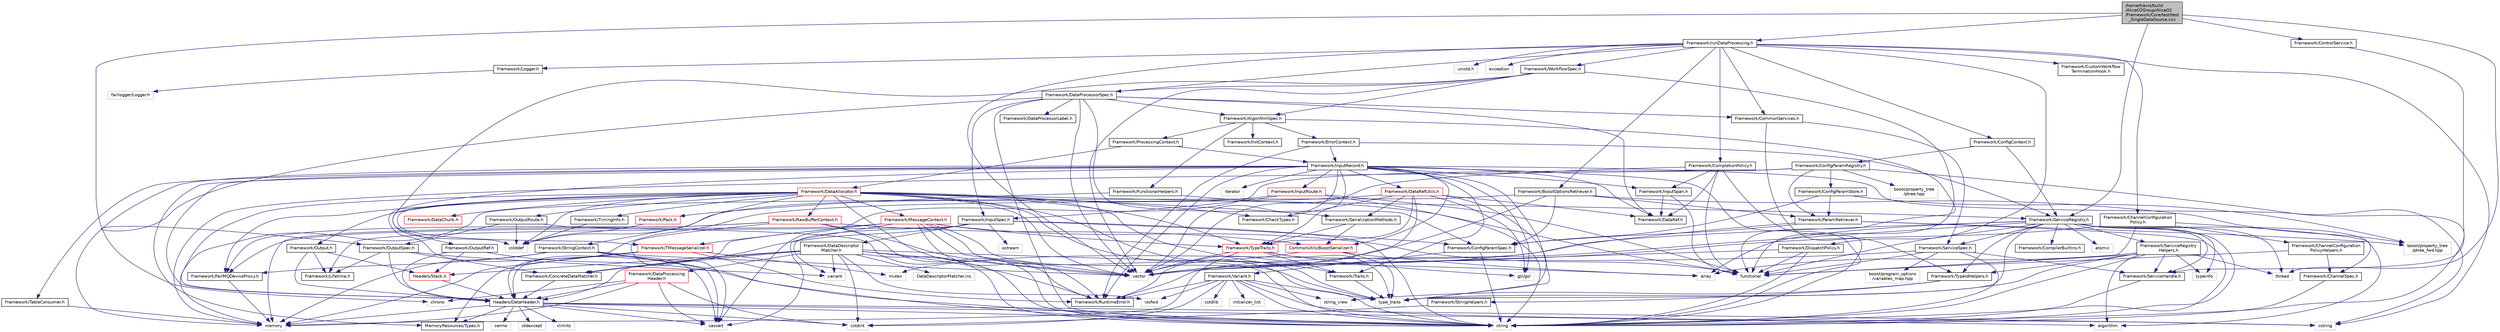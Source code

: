 digraph "/home/travis/build/AliceO2Group/AliceO2/Framework/Core/test/test_SingleDataSource.cxx"
{
 // INTERACTIVE_SVG=YES
  bgcolor="transparent";
  edge [fontname="Helvetica",fontsize="10",labelfontname="Helvetica",labelfontsize="10"];
  node [fontname="Helvetica",fontsize="10",shape=record];
  Node0 [label="/home/travis/build\l/AliceO2Group/AliceO2\l/Framework/Core/test/test\l_SingleDataSource.cxx",height=0.2,width=0.4,color="black", fillcolor="grey75", style="filled", fontcolor="black"];
  Node0 -> Node1 [color="midnightblue",fontsize="10",style="solid",fontname="Helvetica"];
  Node1 [label="Framework/runDataProcessing.h",height=0.2,width=0.4,color="black",URL="$db/dd0/runDataProcessing_8h.html"];
  Node1 -> Node2 [color="midnightblue",fontsize="10",style="solid",fontname="Helvetica"];
  Node2 [label="Framework/ChannelConfiguration\lPolicy.h",height=0.2,width=0.4,color="black",URL="$dd/d0f/ChannelConfigurationPolicy_8h.html"];
  Node2 -> Node3 [color="midnightblue",fontsize="10",style="solid",fontname="Helvetica"];
  Node3 [label="Framework/ChannelConfiguration\lPolicyHelpers.h",height=0.2,width=0.4,color="black",URL="$d6/d05/ChannelConfigurationPolicyHelpers_8h.html"];
  Node3 -> Node4 [color="midnightblue",fontsize="10",style="solid",fontname="Helvetica"];
  Node4 [label="Framework/ChannelSpec.h",height=0.2,width=0.4,color="black",URL="$d6/d72/ChannelSpec_8h.html"];
  Node4 -> Node5 [color="midnightblue",fontsize="10",style="solid",fontname="Helvetica"];
  Node5 [label="string",height=0.2,width=0.4,color="grey75"];
  Node3 -> Node6 [color="midnightblue",fontsize="10",style="solid",fontname="Helvetica"];
  Node6 [label="functional",height=0.2,width=0.4,color="grey75"];
  Node2 -> Node4 [color="midnightblue",fontsize="10",style="solid",fontname="Helvetica"];
  Node2 -> Node7 [color="midnightblue",fontsize="10",style="solid",fontname="Helvetica"];
  Node7 [label="vector",height=0.2,width=0.4,color="grey75"];
  Node2 -> Node6 [color="midnightblue",fontsize="10",style="solid",fontname="Helvetica"];
  Node1 -> Node8 [color="midnightblue",fontsize="10",style="solid",fontname="Helvetica"];
  Node8 [label="Framework/CompletionPolicy.h",height=0.2,width=0.4,color="black",URL="$df/dd6/CompletionPolicy_8h.html"];
  Node8 -> Node9 [color="midnightblue",fontsize="10",style="solid",fontname="Helvetica"];
  Node9 [label="Framework/DataRef.h",height=0.2,width=0.4,color="black",URL="$d5/dfb/DataRef_8h.html"];
  Node8 -> Node10 [color="midnightblue",fontsize="10",style="solid",fontname="Helvetica"];
  Node10 [label="Framework/InputSpan.h",height=0.2,width=0.4,color="black",URL="$da/d0f/InputSpan_8h.html"];
  Node10 -> Node9 [color="midnightblue",fontsize="10",style="solid",fontname="Helvetica"];
  Node10 -> Node6 [color="midnightblue",fontsize="10",style="solid",fontname="Helvetica"];
  Node8 -> Node6 [color="midnightblue",fontsize="10",style="solid",fontname="Helvetica"];
  Node8 -> Node5 [color="midnightblue",fontsize="10",style="solid",fontname="Helvetica"];
  Node8 -> Node7 [color="midnightblue",fontsize="10",style="solid",fontname="Helvetica"];
  Node1 -> Node11 [color="midnightblue",fontsize="10",style="solid",fontname="Helvetica"];
  Node11 [label="Framework/DispatchPolicy.h",height=0.2,width=0.4,color="black",URL="$da/de6/DispatchPolicy_8h.html"];
  Node11 -> Node6 [color="midnightblue",fontsize="10",style="solid",fontname="Helvetica"];
  Node11 -> Node5 [color="midnightblue",fontsize="10",style="solid",fontname="Helvetica"];
  Node11 -> Node7 [color="midnightblue",fontsize="10",style="solid",fontname="Helvetica"];
  Node1 -> Node12 [color="midnightblue",fontsize="10",style="solid",fontname="Helvetica"];
  Node12 [label="Framework/DataProcessorSpec.h",height=0.2,width=0.4,color="black",URL="$d0/df4/DataProcessorSpec_8h.html"];
  Node12 -> Node13 [color="midnightblue",fontsize="10",style="solid",fontname="Helvetica"];
  Node13 [label="Framework/AlgorithmSpec.h",height=0.2,width=0.4,color="black",URL="$d0/d14/AlgorithmSpec_8h.html"];
  Node13 -> Node14 [color="midnightblue",fontsize="10",style="solid",fontname="Helvetica"];
  Node14 [label="Framework/ProcessingContext.h",height=0.2,width=0.4,color="black",URL="$de/d6a/ProcessingContext_8h.html"];
  Node14 -> Node15 [color="midnightblue",fontsize="10",style="solid",fontname="Helvetica"];
  Node15 [label="Framework/InputRecord.h",height=0.2,width=0.4,color="black",URL="$d6/d5c/InputRecord_8h.html"];
  Node15 -> Node9 [color="midnightblue",fontsize="10",style="solid",fontname="Helvetica"];
  Node15 -> Node16 [color="midnightblue",fontsize="10",style="solid",fontname="Helvetica"];
  Node16 [label="Framework/DataRefUtils.h",height=0.2,width=0.4,color="red",URL="$d5/db8/DataRefUtils_8h.html"];
  Node16 -> Node9 [color="midnightblue",fontsize="10",style="solid",fontname="Helvetica"];
  Node16 -> Node31 [color="midnightblue",fontsize="10",style="solid",fontname="Helvetica"];
  Node31 [label="Framework/SerializationMethods.h",height=0.2,width=0.4,color="black",URL="$d1/d53/SerializationMethods_8h.html",tooltip="Type wrappers for enfording a specific serialization method. "];
  Node31 -> Node32 [color="midnightblue",fontsize="10",style="solid",fontname="Helvetica"];
  Node32 [label="Framework/TypeTraits.h",height=0.2,width=0.4,color="red",URL="$d0/d95/TypeTraits_8h.html"];
  Node32 -> Node33 [color="midnightblue",fontsize="10",style="solid",fontname="Helvetica"];
  Node33 [label="type_traits",height=0.2,width=0.4,color="grey75"];
  Node32 -> Node7 [color="midnightblue",fontsize="10",style="solid",fontname="Helvetica"];
  Node32 -> Node27 [color="midnightblue",fontsize="10",style="solid",fontname="Helvetica"];
  Node27 [label="memory",height=0.2,width=0.4,color="grey75"];
  Node32 -> Node34 [color="midnightblue",fontsize="10",style="solid",fontname="Helvetica"];
  Node34 [label="Framework/Traits.h",height=0.2,width=0.4,color="black",URL="$db/d31/Traits_8h.html"];
  Node34 -> Node33 [color="midnightblue",fontsize="10",style="solid",fontname="Helvetica"];
  Node32 -> Node37 [color="midnightblue",fontsize="10",style="solid",fontname="Helvetica"];
  Node37 [label="gsl/gsl",height=0.2,width=0.4,color="grey75"];
  Node31 -> Node38 [color="midnightblue",fontsize="10",style="solid",fontname="Helvetica"];
  Node38 [label="CommonUtils/BoostSerializer.h",height=0.2,width=0.4,color="red",URL="$d7/d91/BoostSerializer_8h.html",tooltip="Templatised boost serializer/deserializer for containers and base types. "];
  Node38 -> Node33 [color="midnightblue",fontsize="10",style="solid",fontname="Helvetica"];
  Node38 -> Node40 [color="midnightblue",fontsize="10",style="solid",fontname="Helvetica"];
  Node40 [label="array",height=0.2,width=0.4,color="grey75"];
  Node38 -> Node7 [color="midnightblue",fontsize="10",style="solid",fontname="Helvetica"];
  Node16 -> Node32 [color="midnightblue",fontsize="10",style="solid",fontname="Helvetica"];
  Node16 -> Node54 [color="midnightblue",fontsize="10",style="solid",fontname="Helvetica"];
  Node54 [label="Headers/DataHeader.h",height=0.2,width=0.4,color="black",URL="$dc/dcd/DataHeader_8h.html"];
  Node54 -> Node55 [color="midnightblue",fontsize="10",style="solid",fontname="Helvetica"];
  Node55 [label="cstdint",height=0.2,width=0.4,color="grey75"];
  Node54 -> Node27 [color="midnightblue",fontsize="10",style="solid",fontname="Helvetica"];
  Node54 -> Node56 [color="midnightblue",fontsize="10",style="solid",fontname="Helvetica"];
  Node56 [label="cassert",height=0.2,width=0.4,color="grey75"];
  Node54 -> Node57 [color="midnightblue",fontsize="10",style="solid",fontname="Helvetica"];
  Node57 [label="cstring",height=0.2,width=0.4,color="grey75"];
  Node54 -> Node58 [color="midnightblue",fontsize="10",style="solid",fontname="Helvetica"];
  Node58 [label="algorithm",height=0.2,width=0.4,color="grey75"];
  Node54 -> Node59 [color="midnightblue",fontsize="10",style="solid",fontname="Helvetica"];
  Node59 [label="stdexcept",height=0.2,width=0.4,color="grey75"];
  Node54 -> Node5 [color="midnightblue",fontsize="10",style="solid",fontname="Helvetica"];
  Node54 -> Node60 [color="midnightblue",fontsize="10",style="solid",fontname="Helvetica"];
  Node60 [label="climits",height=0.2,width=0.4,color="grey75"];
  Node54 -> Node29 [color="midnightblue",fontsize="10",style="solid",fontname="Helvetica"];
  Node29 [label="MemoryResources/Types.h",height=0.2,width=0.4,color="black",URL="$d7/df8/Types_8h.html"];
  Node54 -> Node61 [color="midnightblue",fontsize="10",style="solid",fontname="Helvetica"];
  Node61 [label="cerrno",height=0.2,width=0.4,color="grey75"];
  Node16 -> Node91 [color="midnightblue",fontsize="10",style="solid",fontname="Helvetica"];
  Node91 [label="Framework/CheckTypes.h",height=0.2,width=0.4,color="black",URL="$d1/d00/CheckTypes_8h.html"];
  Node16 -> Node20 [color="midnightblue",fontsize="10",style="solid",fontname="Helvetica"];
  Node20 [label="Framework/RuntimeError.h",height=0.2,width=0.4,color="black",URL="$d1/d76/RuntimeError_8h.html"];
  Node16 -> Node37 [color="midnightblue",fontsize="10",style="solid",fontname="Helvetica"];
  Node16 -> Node33 [color="midnightblue",fontsize="10",style="solid",fontname="Helvetica"];
  Node15 -> Node92 [color="midnightblue",fontsize="10",style="solid",fontname="Helvetica"];
  Node92 [label="Framework/InputRoute.h",height=0.2,width=0.4,color="red",URL="$d5/d19/InputRoute_8h.html"];
  Node92 -> Node65 [color="midnightblue",fontsize="10",style="solid",fontname="Helvetica"];
  Node65 [label="Framework/InputSpec.h",height=0.2,width=0.4,color="black",URL="$d5/d3f/InputSpec_8h.html"];
  Node65 -> Node62 [color="midnightblue",fontsize="10",style="solid",fontname="Helvetica"];
  Node62 [label="Framework/Lifetime.h",height=0.2,width=0.4,color="black",URL="$dc/dca/Lifetime_8h.html"];
  Node65 -> Node63 [color="midnightblue",fontsize="10",style="solid",fontname="Helvetica"];
  Node63 [label="Framework/ConcreteDataMatcher.h",height=0.2,width=0.4,color="black",URL="$d0/d1b/ConcreteDataMatcher_8h.html"];
  Node63 -> Node54 [color="midnightblue",fontsize="10",style="solid",fontname="Helvetica"];
  Node65 -> Node66 [color="midnightblue",fontsize="10",style="solid",fontname="Helvetica"];
  Node66 [label="Framework/DataDescriptor\lMatcher.h",height=0.2,width=0.4,color="black",URL="$d3/da3/DataDescriptorMatcher_8h.html"];
  Node66 -> Node63 [color="midnightblue",fontsize="10",style="solid",fontname="Helvetica"];
  Node66 -> Node67 [color="midnightblue",fontsize="10",style="solid",fontname="Helvetica"];
  Node67 [label="Framework/DataProcessing\lHeader.h",height=0.2,width=0.4,color="red",URL="$d6/dc9/DataProcessingHeader_8h.html"];
  Node67 -> Node54 [color="midnightblue",fontsize="10",style="solid",fontname="Helvetica"];
  Node67 -> Node55 [color="midnightblue",fontsize="10",style="solid",fontname="Helvetica"];
  Node67 -> Node27 [color="midnightblue",fontsize="10",style="solid",fontname="Helvetica"];
  Node67 -> Node56 [color="midnightblue",fontsize="10",style="solid",fontname="Helvetica"];
  Node67 -> Node69 [color="midnightblue",fontsize="10",style="solid",fontname="Helvetica"];
  Node69 [label="chrono",height=0.2,width=0.4,color="grey75"];
  Node66 -> Node20 [color="midnightblue",fontsize="10",style="solid",fontname="Helvetica"];
  Node66 -> Node54 [color="midnightblue",fontsize="10",style="solid",fontname="Helvetica"];
  Node66 -> Node70 [color="midnightblue",fontsize="10",style="solid",fontname="Helvetica"];
  Node70 [label="Headers/Stack.h",height=0.2,width=0.4,color="red",URL="$d4/d00/Headers_2include_2Headers_2Stack_8h.html"];
  Node70 -> Node54 [color="midnightblue",fontsize="10",style="solid",fontname="Helvetica"];
  Node66 -> Node40 [color="midnightblue",fontsize="10",style="solid",fontname="Helvetica"];
  Node66 -> Node55 [color="midnightblue",fontsize="10",style="solid",fontname="Helvetica"];
  Node66 -> Node81 [color="midnightblue",fontsize="10",style="solid",fontname="Helvetica"];
  Node81 [label="iosfwd",height=0.2,width=0.4,color="grey75"];
  Node66 -> Node5 [color="midnightblue",fontsize="10",style="solid",fontname="Helvetica"];
  Node66 -> Node64 [color="midnightblue",fontsize="10",style="solid",fontname="Helvetica"];
  Node64 [label="variant",height=0.2,width=0.4,color="grey75"];
  Node66 -> Node7 [color="midnightblue",fontsize="10",style="solid",fontname="Helvetica"];
  Node66 -> Node82 [color="midnightblue",fontsize="10",style="solid",fontname="Helvetica"];
  Node82 [label="DataDescriptorMatcher.inc",height=0.2,width=0.4,color="grey75"];
  Node65 -> Node83 [color="midnightblue",fontsize="10",style="solid",fontname="Helvetica"];
  Node83 [label="Framework/ConfigParamSpec.h",height=0.2,width=0.4,color="black",URL="$d0/d1c/ConfigParamSpec_8h.html"];
  Node83 -> Node84 [color="midnightblue",fontsize="10",style="solid",fontname="Helvetica"];
  Node84 [label="Framework/Variant.h",height=0.2,width=0.4,color="black",URL="$de/d56/Variant_8h.html"];
  Node84 -> Node20 [color="midnightblue",fontsize="10",style="solid",fontname="Helvetica"];
  Node84 -> Node33 [color="midnightblue",fontsize="10",style="solid",fontname="Helvetica"];
  Node84 -> Node57 [color="midnightblue",fontsize="10",style="solid",fontname="Helvetica"];
  Node84 -> Node55 [color="midnightblue",fontsize="10",style="solid",fontname="Helvetica"];
  Node84 -> Node85 [color="midnightblue",fontsize="10",style="solid",fontname="Helvetica"];
  Node85 [label="cstdlib",height=0.2,width=0.4,color="grey75"];
  Node84 -> Node81 [color="midnightblue",fontsize="10",style="solid",fontname="Helvetica"];
  Node84 -> Node86 [color="midnightblue",fontsize="10",style="solid",fontname="Helvetica"];
  Node86 [label="initializer_list",height=0.2,width=0.4,color="grey75"];
  Node84 -> Node87 [color="midnightblue",fontsize="10",style="solid",fontname="Helvetica"];
  Node87 [label="string_view",height=0.2,width=0.4,color="grey75"];
  Node84 -> Node5 [color="midnightblue",fontsize="10",style="solid",fontname="Helvetica"];
  Node83 -> Node5 [color="midnightblue",fontsize="10",style="solid",fontname="Helvetica"];
  Node65 -> Node5 [color="midnightblue",fontsize="10",style="solid",fontname="Helvetica"];
  Node65 -> Node88 [color="midnightblue",fontsize="10",style="solid",fontname="Helvetica"];
  Node88 [label="ostream",height=0.2,width=0.4,color="grey75"];
  Node65 -> Node64 [color="midnightblue",fontsize="10",style="solid",fontname="Helvetica"];
  Node92 -> Node95 [color="midnightblue",fontsize="10",style="solid",fontname="Helvetica"];
  Node95 [label="cstddef",height=0.2,width=0.4,color="grey75"];
  Node92 -> Node5 [color="midnightblue",fontsize="10",style="solid",fontname="Helvetica"];
  Node92 -> Node6 [color="midnightblue",fontsize="10",style="solid",fontname="Helvetica"];
  Node15 -> Node32 [color="midnightblue",fontsize="10",style="solid",fontname="Helvetica"];
  Node15 -> Node10 [color="midnightblue",fontsize="10",style="solid",fontname="Helvetica"];
  Node15 -> Node96 [color="midnightblue",fontsize="10",style="solid",fontname="Helvetica"];
  Node96 [label="Framework/TableConsumer.h",height=0.2,width=0.4,color="black",URL="$dc/d03/TableConsumer_8h.html"];
  Node96 -> Node27 [color="midnightblue",fontsize="10",style="solid",fontname="Helvetica"];
  Node15 -> Node34 [color="midnightblue",fontsize="10",style="solid",fontname="Helvetica"];
  Node15 -> Node20 [color="midnightblue",fontsize="10",style="solid",fontname="Helvetica"];
  Node15 -> Node29 [color="midnightblue",fontsize="10",style="solid",fontname="Helvetica"];
  Node15 -> Node54 [color="midnightblue",fontsize="10",style="solid",fontname="Helvetica"];
  Node15 -> Node38 [color="midnightblue",fontsize="10",style="solid",fontname="Helvetica"];
  Node15 -> Node37 [color="midnightblue",fontsize="10",style="solid",fontname="Helvetica"];
  Node15 -> Node97 [color="midnightblue",fontsize="10",style="solid",fontname="Helvetica"];
  Node97 [label="iterator",height=0.2,width=0.4,color="grey75"];
  Node15 -> Node5 [color="midnightblue",fontsize="10",style="solid",fontname="Helvetica"];
  Node15 -> Node7 [color="midnightblue",fontsize="10",style="solid",fontname="Helvetica"];
  Node15 -> Node57 [color="midnightblue",fontsize="10",style="solid",fontname="Helvetica"];
  Node15 -> Node56 [color="midnightblue",fontsize="10",style="solid",fontname="Helvetica"];
  Node15 -> Node27 [color="midnightblue",fontsize="10",style="solid",fontname="Helvetica"];
  Node15 -> Node33 [color="midnightblue",fontsize="10",style="solid",fontname="Helvetica"];
  Node14 -> Node98 [color="midnightblue",fontsize="10",style="solid",fontname="Helvetica"];
  Node98 [label="Framework/DataAllocator.h",height=0.2,width=0.4,color="red",URL="$d1/d28/DataAllocator_8h.html"];
  Node98 -> Node99 [color="midnightblue",fontsize="10",style="solid",fontname="Helvetica"];
  Node99 [label="Framework/MessageContext.h",height=0.2,width=0.4,color="red",URL="$dc/dc4/MessageContext_8h.html"];
  Node99 -> Node101 [color="midnightblue",fontsize="10",style="solid",fontname="Helvetica"];
  Node101 [label="Framework/FairMQDeviceProxy.h",height=0.2,width=0.4,color="black",URL="$d8/d71/FairMQDeviceProxy_8h.html"];
  Node101 -> Node27 [color="midnightblue",fontsize="10",style="solid",fontname="Helvetica"];
  Node99 -> Node20 [color="midnightblue",fontsize="10",style="solid",fontname="Helvetica"];
  Node99 -> Node18 [color="midnightblue",fontsize="10",style="solid",fontname="Helvetica"];
  Node18 [label="Framework/TMessageSerializer.h",height=0.2,width=0.4,color="red",URL="$d8/d3c/TMessageSerializer_8h.html"];
  Node18 -> Node20 [color="midnightblue",fontsize="10",style="solid",fontname="Helvetica"];
  Node18 -> Node27 [color="midnightblue",fontsize="10",style="solid",fontname="Helvetica"];
  Node18 -> Node28 [color="midnightblue",fontsize="10",style="solid",fontname="Helvetica"];
  Node28 [label="mutex",height=0.2,width=0.4,color="grey75"];
  Node18 -> Node29 [color="midnightblue",fontsize="10",style="solid",fontname="Helvetica"];
  Node99 -> Node32 [color="midnightblue",fontsize="10",style="solid",fontname="Helvetica"];
  Node99 -> Node54 [color="midnightblue",fontsize="10",style="solid",fontname="Helvetica"];
  Node99 -> Node56 [color="midnightblue",fontsize="10",style="solid",fontname="Helvetica"];
  Node99 -> Node6 [color="midnightblue",fontsize="10",style="solid",fontname="Helvetica"];
  Node99 -> Node5 [color="midnightblue",fontsize="10",style="solid",fontname="Helvetica"];
  Node99 -> Node33 [color="midnightblue",fontsize="10",style="solid",fontname="Helvetica"];
  Node99 -> Node7 [color="midnightblue",fontsize="10",style="solid",fontname="Helvetica"];
  Node98 -> Node103 [color="midnightblue",fontsize="10",style="solid",fontname="Helvetica"];
  Node103 [label="Framework/StringContext.h",height=0.2,width=0.4,color="black",URL="$dd/df6/StringContext_8h.html"];
  Node103 -> Node101 [color="midnightblue",fontsize="10",style="solid",fontname="Helvetica"];
  Node103 -> Node7 [color="midnightblue",fontsize="10",style="solid",fontname="Helvetica"];
  Node103 -> Node56 [color="midnightblue",fontsize="10",style="solid",fontname="Helvetica"];
  Node103 -> Node5 [color="midnightblue",fontsize="10",style="solid",fontname="Helvetica"];
  Node103 -> Node27 [color="midnightblue",fontsize="10",style="solid",fontname="Helvetica"];
  Node98 -> Node104 [color="midnightblue",fontsize="10",style="solid",fontname="Helvetica"];
  Node104 [label="Framework/RawBufferContext.h",height=0.2,width=0.4,color="red",URL="$d8/d25/RawBufferContext_8h.html",tooltip=" "];
  Node104 -> Node101 [color="midnightblue",fontsize="10",style="solid",fontname="Helvetica"];
  Node104 -> Node38 [color="midnightblue",fontsize="10",style="solid",fontname="Helvetica"];
  Node104 -> Node7 [color="midnightblue",fontsize="10",style="solid",fontname="Helvetica"];
  Node104 -> Node56 [color="midnightblue",fontsize="10",style="solid",fontname="Helvetica"];
  Node104 -> Node5 [color="midnightblue",fontsize="10",style="solid",fontname="Helvetica"];
  Node104 -> Node27 [color="midnightblue",fontsize="10",style="solid",fontname="Helvetica"];
  Node98 -> Node89 [color="midnightblue",fontsize="10",style="solid",fontname="Helvetica"];
  Node89 [label="Framework/Output.h",height=0.2,width=0.4,color="black",URL="$d3/ddf/Output_8h.html"];
  Node89 -> Node54 [color="midnightblue",fontsize="10",style="solid",fontname="Helvetica"];
  Node89 -> Node62 [color="midnightblue",fontsize="10",style="solid",fontname="Helvetica"];
  Node89 -> Node70 [color="midnightblue",fontsize="10",style="solid",fontname="Helvetica"];
  Node98 -> Node106 [color="midnightblue",fontsize="10",style="solid",fontname="Helvetica"];
  Node106 [label="Framework/OutputRef.h",height=0.2,width=0.4,color="black",URL="$d6/d5a/OutputRef_8h.html"];
  Node106 -> Node54 [color="midnightblue",fontsize="10",style="solid",fontname="Helvetica"];
  Node106 -> Node70 [color="midnightblue",fontsize="10",style="solid",fontname="Helvetica"];
  Node106 -> Node5 [color="midnightblue",fontsize="10",style="solid",fontname="Helvetica"];
  Node98 -> Node107 [color="midnightblue",fontsize="10",style="solid",fontname="Helvetica"];
  Node107 [label="Framework/OutputRoute.h",height=0.2,width=0.4,color="black",URL="$d6/df4/OutputRoute_8h.html"];
  Node107 -> Node53 [color="midnightblue",fontsize="10",style="solid",fontname="Helvetica"];
  Node53 [label="Framework/OutputSpec.h",height=0.2,width=0.4,color="black",URL="$db/d2d/OutputSpec_8h.html"];
  Node53 -> Node54 [color="midnightblue",fontsize="10",style="solid",fontname="Helvetica"];
  Node53 -> Node62 [color="midnightblue",fontsize="10",style="solid",fontname="Helvetica"];
  Node53 -> Node63 [color="midnightblue",fontsize="10",style="solid",fontname="Helvetica"];
  Node53 -> Node64 [color="midnightblue",fontsize="10",style="solid",fontname="Helvetica"];
  Node107 -> Node95 [color="midnightblue",fontsize="10",style="solid",fontname="Helvetica"];
  Node107 -> Node5 [color="midnightblue",fontsize="10",style="solid",fontname="Helvetica"];
  Node98 -> Node108 [color="midnightblue",fontsize="10",style="solid",fontname="Helvetica"];
  Node108 [label="Framework/DataChunk.h",height=0.2,width=0.4,color="red",URL="$d7/d31/DataChunk_8h.html"];
  Node98 -> Node101 [color="midnightblue",fontsize="10",style="solid",fontname="Helvetica"];
  Node98 -> Node109 [color="midnightblue",fontsize="10",style="solid",fontname="Helvetica"];
  Node109 [label="Framework/TimingInfo.h",height=0.2,width=0.4,color="black",URL="$da/d2b/TimingInfo_8h.html"];
  Node109 -> Node95 [color="midnightblue",fontsize="10",style="solid",fontname="Helvetica"];
  Node98 -> Node18 [color="midnightblue",fontsize="10",style="solid",fontname="Helvetica"];
  Node98 -> Node32 [color="midnightblue",fontsize="10",style="solid",fontname="Helvetica"];
  Node98 -> Node34 [color="midnightblue",fontsize="10",style="solid",fontname="Helvetica"];
  Node98 -> Node31 [color="midnightblue",fontsize="10",style="solid",fontname="Helvetica"];
  Node98 -> Node91 [color="midnightblue",fontsize="10",style="solid",fontname="Helvetica"];
  Node98 -> Node110 [color="midnightblue",fontsize="10",style="solid",fontname="Helvetica"];
  Node110 [label="Framework/ServiceRegistry.h",height=0.2,width=0.4,color="black",URL="$d8/d17/ServiceRegistry_8h.html"];
  Node110 -> Node111 [color="midnightblue",fontsize="10",style="solid",fontname="Helvetica"];
  Node111 [label="Framework/ServiceHandle.h",height=0.2,width=0.4,color="black",URL="$d3/d28/ServiceHandle_8h.html"];
  Node111 -> Node5 [color="midnightblue",fontsize="10",style="solid",fontname="Helvetica"];
  Node110 -> Node112 [color="midnightblue",fontsize="10",style="solid",fontname="Helvetica"];
  Node112 [label="Framework/ServiceSpec.h",height=0.2,width=0.4,color="black",URL="$d4/d61/ServiceSpec_8h.html"];
  Node112 -> Node111 [color="midnightblue",fontsize="10",style="solid",fontname="Helvetica"];
  Node112 -> Node6 [color="midnightblue",fontsize="10",style="solid",fontname="Helvetica"];
  Node112 -> Node5 [color="midnightblue",fontsize="10",style="solid",fontname="Helvetica"];
  Node112 -> Node7 [color="midnightblue",fontsize="10",style="solid",fontname="Helvetica"];
  Node112 -> Node113 [color="midnightblue",fontsize="10",style="solid",fontname="Helvetica"];
  Node113 [label="boost/program_options\l/variables_map.hpp",height=0.2,width=0.4,color="grey75"];
  Node110 -> Node114 [color="midnightblue",fontsize="10",style="solid",fontname="Helvetica"];
  Node114 [label="Framework/ServiceRegistry\lHelpers.h",height=0.2,width=0.4,color="black",URL="$d0/d6d/ServiceRegistryHelpers_8h.html"];
  Node114 -> Node111 [color="midnightblue",fontsize="10",style="solid",fontname="Helvetica"];
  Node114 -> Node115 [color="midnightblue",fontsize="10",style="solid",fontname="Helvetica"];
  Node115 [label="Framework/TypeIdHelpers.h",height=0.2,width=0.4,color="black",URL="$d2/d9a/TypeIdHelpers_8h.html"];
  Node115 -> Node87 [color="midnightblue",fontsize="10",style="solid",fontname="Helvetica"];
  Node115 -> Node116 [color="midnightblue",fontsize="10",style="solid",fontname="Helvetica"];
  Node116 [label="Framework/StringHelpers.h",height=0.2,width=0.4,color="black",URL="$db/dff/StringHelpers_8h.html"];
  Node116 -> Node55 [color="midnightblue",fontsize="10",style="solid",fontname="Helvetica"];
  Node114 -> Node58 [color="midnightblue",fontsize="10",style="solid",fontname="Helvetica"];
  Node114 -> Node40 [color="midnightblue",fontsize="10",style="solid",fontname="Helvetica"];
  Node114 -> Node6 [color="midnightblue",fontsize="10",style="solid",fontname="Helvetica"];
  Node114 -> Node5 [color="midnightblue",fontsize="10",style="solid",fontname="Helvetica"];
  Node114 -> Node33 [color="midnightblue",fontsize="10",style="solid",fontname="Helvetica"];
  Node114 -> Node117 [color="midnightblue",fontsize="10",style="solid",fontname="Helvetica"];
  Node117 [label="typeinfo",height=0.2,width=0.4,color="grey75"];
  Node114 -> Node118 [color="midnightblue",fontsize="10",style="solid",fontname="Helvetica"];
  Node118 [label="thread",height=0.2,width=0.4,color="grey75"];
  Node110 -> Node119 [color="midnightblue",fontsize="10",style="solid",fontname="Helvetica"];
  Node119 [label="Framework/CompilerBuiltins.h",height=0.2,width=0.4,color="black",URL="$d9/de8/CompilerBuiltins_8h.html"];
  Node110 -> Node115 [color="midnightblue",fontsize="10",style="solid",fontname="Helvetica"];
  Node110 -> Node20 [color="midnightblue",fontsize="10",style="solid",fontname="Helvetica"];
  Node110 -> Node58 [color="midnightblue",fontsize="10",style="solid",fontname="Helvetica"];
  Node110 -> Node40 [color="midnightblue",fontsize="10",style="solid",fontname="Helvetica"];
  Node110 -> Node6 [color="midnightblue",fontsize="10",style="solid",fontname="Helvetica"];
  Node110 -> Node5 [color="midnightblue",fontsize="10",style="solid",fontname="Helvetica"];
  Node110 -> Node33 [color="midnightblue",fontsize="10",style="solid",fontname="Helvetica"];
  Node110 -> Node117 [color="midnightblue",fontsize="10",style="solid",fontname="Helvetica"];
  Node110 -> Node118 [color="midnightblue",fontsize="10",style="solid",fontname="Helvetica"];
  Node110 -> Node120 [color="midnightblue",fontsize="10",style="solid",fontname="Helvetica"];
  Node120 [label="atomic",height=0.2,width=0.4,color="grey75"];
  Node110 -> Node28 [color="midnightblue",fontsize="10",style="solid",fontname="Helvetica"];
  Node98 -> Node20 [color="midnightblue",fontsize="10",style="solid",fontname="Helvetica"];
  Node98 -> Node54 [color="midnightblue",fontsize="10",style="solid",fontname="Helvetica"];
  Node98 -> Node7 [color="midnightblue",fontsize="10",style="solid",fontname="Helvetica"];
  Node98 -> Node5 [color="midnightblue",fontsize="10",style="solid",fontname="Helvetica"];
  Node98 -> Node33 [color="midnightblue",fontsize="10",style="solid",fontname="Helvetica"];
  Node98 -> Node95 [color="midnightblue",fontsize="10",style="solid",fontname="Helvetica"];
  Node13 -> Node121 [color="midnightblue",fontsize="10",style="solid",fontname="Helvetica"];
  Node121 [label="Framework/ErrorContext.h",height=0.2,width=0.4,color="black",URL="$d7/dad/ErrorContext_8h.html"];
  Node121 -> Node15 [color="midnightblue",fontsize="10",style="solid",fontname="Helvetica"];
  Node121 -> Node110 [color="midnightblue",fontsize="10",style="solid",fontname="Helvetica"];
  Node121 -> Node20 [color="midnightblue",fontsize="10",style="solid",fontname="Helvetica"];
  Node13 -> Node122 [color="midnightblue",fontsize="10",style="solid",fontname="Helvetica"];
  Node122 [label="Framework/InitContext.h",height=0.2,width=0.4,color="black",URL="$d4/d2b/InitContext_8h.html"];
  Node13 -> Node123 [color="midnightblue",fontsize="10",style="solid",fontname="Helvetica"];
  Node123 [label="Framework/FunctionalHelpers.h",height=0.2,width=0.4,color="black",URL="$de/d9b/FunctionalHelpers_8h.html"];
  Node123 -> Node124 [color="midnightblue",fontsize="10",style="solid",fontname="Helvetica"];
  Node124 [label="Framework/Pack.h",height=0.2,width=0.4,color="red",URL="$dd/dce/Pack_8h.html"];
  Node124 -> Node95 [color="midnightblue",fontsize="10",style="solid",fontname="Helvetica"];
  Node123 -> Node6 [color="midnightblue",fontsize="10",style="solid",fontname="Helvetica"];
  Node13 -> Node6 [color="midnightblue",fontsize="10",style="solid",fontname="Helvetica"];
  Node12 -> Node83 [color="midnightblue",fontsize="10",style="solid",fontname="Helvetica"];
  Node12 -> Node125 [color="midnightblue",fontsize="10",style="solid",fontname="Helvetica"];
  Node125 [label="Framework/DataProcessorLabel.h",height=0.2,width=0.4,color="black",URL="$d1/df2/DataProcessorLabel_8h.html"];
  Node12 -> Node9 [color="midnightblue",fontsize="10",style="solid",fontname="Helvetica"];
  Node12 -> Node65 [color="midnightblue",fontsize="10",style="solid",fontname="Helvetica"];
  Node12 -> Node53 [color="midnightblue",fontsize="10",style="solid",fontname="Helvetica"];
  Node12 -> Node126 [color="midnightblue",fontsize="10",style="solid",fontname="Helvetica"];
  Node126 [label="Framework/CommonServices.h",height=0.2,width=0.4,color="black",URL="$d8/d02/CommonServices_8h.html"];
  Node126 -> Node112 [color="midnightblue",fontsize="10",style="solid",fontname="Helvetica"];
  Node126 -> Node115 [color="midnightblue",fontsize="10",style="solid",fontname="Helvetica"];
  Node12 -> Node5 [color="midnightblue",fontsize="10",style="solid",fontname="Helvetica"];
  Node12 -> Node7 [color="midnightblue",fontsize="10",style="solid",fontname="Helvetica"];
  Node1 -> Node127 [color="midnightblue",fontsize="10",style="solid",fontname="Helvetica"];
  Node127 [label="Framework/WorkflowSpec.h",height=0.2,width=0.4,color="black",URL="$df/da1/WorkflowSpec_8h.html"];
  Node127 -> Node12 [color="midnightblue",fontsize="10",style="solid",fontname="Helvetica"];
  Node127 -> Node13 [color="midnightblue",fontsize="10",style="solid",fontname="Helvetica"];
  Node127 -> Node7 [color="midnightblue",fontsize="10",style="solid",fontname="Helvetica"];
  Node127 -> Node6 [color="midnightblue",fontsize="10",style="solid",fontname="Helvetica"];
  Node127 -> Node95 [color="midnightblue",fontsize="10",style="solid",fontname="Helvetica"];
  Node1 -> Node128 [color="midnightblue",fontsize="10",style="solid",fontname="Helvetica"];
  Node128 [label="Framework/ConfigContext.h",height=0.2,width=0.4,color="black",URL="$d7/d2e/ConfigContext_8h.html"];
  Node128 -> Node129 [color="midnightblue",fontsize="10",style="solid",fontname="Helvetica"];
  Node129 [label="Framework/ConfigParamRegistry.h",height=0.2,width=0.4,color="black",URL="$de/dc6/ConfigParamRegistry_8h.html"];
  Node129 -> Node130 [color="midnightblue",fontsize="10",style="solid",fontname="Helvetica"];
  Node130 [label="Framework/ParamRetriever.h",height=0.2,width=0.4,color="black",URL="$df/d72/ParamRetriever_8h.html"];
  Node130 -> Node83 [color="midnightblue",fontsize="10",style="solid",fontname="Helvetica"];
  Node130 -> Node131 [color="midnightblue",fontsize="10",style="solid",fontname="Helvetica"];
  Node131 [label="boost/property_tree\l/ptree_fwd.hpp",height=0.2,width=0.4,color="grey75"];
  Node130 -> Node5 [color="midnightblue",fontsize="10",style="solid",fontname="Helvetica"];
  Node130 -> Node7 [color="midnightblue",fontsize="10",style="solid",fontname="Helvetica"];
  Node129 -> Node132 [color="midnightblue",fontsize="10",style="solid",fontname="Helvetica"];
  Node132 [label="Framework/ConfigParamStore.h",height=0.2,width=0.4,color="black",URL="$dd/daf/ConfigParamStore_8h.html"];
  Node132 -> Node130 [color="midnightblue",fontsize="10",style="solid",fontname="Helvetica"];
  Node132 -> Node83 [color="midnightblue",fontsize="10",style="solid",fontname="Helvetica"];
  Node132 -> Node131 [color="midnightblue",fontsize="10",style="solid",fontname="Helvetica"];
  Node129 -> Node133 [color="midnightblue",fontsize="10",style="solid",fontname="Helvetica"];
  Node133 [label="boost/property_tree\l/ptree.hpp",height=0.2,width=0.4,color="grey75"];
  Node129 -> Node27 [color="midnightblue",fontsize="10",style="solid",fontname="Helvetica"];
  Node129 -> Node5 [color="midnightblue",fontsize="10",style="solid",fontname="Helvetica"];
  Node129 -> Node56 [color="midnightblue",fontsize="10",style="solid",fontname="Helvetica"];
  Node128 -> Node110 [color="midnightblue",fontsize="10",style="solid",fontname="Helvetica"];
  Node1 -> Node134 [color="midnightblue",fontsize="10",style="solid",fontname="Helvetica"];
  Node134 [label="Framework/BoostOptionsRetriever.h",height=0.2,width=0.4,color="black",URL="$d3/d7e/BoostOptionsRetriever_8h.html"];
  Node134 -> Node83 [color="midnightblue",fontsize="10",style="solid",fontname="Helvetica"];
  Node134 -> Node130 [color="midnightblue",fontsize="10",style="solid",fontname="Helvetica"];
  Node134 -> Node131 [color="midnightblue",fontsize="10",style="solid",fontname="Helvetica"];
  Node134 -> Node27 [color="midnightblue",fontsize="10",style="solid",fontname="Helvetica"];
  Node134 -> Node7 [color="midnightblue",fontsize="10",style="solid",fontname="Helvetica"];
  Node1 -> Node135 [color="midnightblue",fontsize="10",style="solid",fontname="Helvetica"];
  Node135 [label="Framework/CustomWorkflow\lTerminationHook.h",height=0.2,width=0.4,color="black",URL="$da/def/CustomWorkflowTerminationHook_8h.html"];
  Node1 -> Node126 [color="midnightblue",fontsize="10",style="solid",fontname="Helvetica"];
  Node1 -> Node136 [color="midnightblue",fontsize="10",style="solid",fontname="Helvetica"];
  Node136 [label="Framework/Logger.h",height=0.2,width=0.4,color="black",URL="$dd/da4/Logger_8h.html"];
  Node136 -> Node137 [color="midnightblue",fontsize="10",style="solid",fontname="Helvetica"];
  Node137 [label="fairlogger/Logger.h",height=0.2,width=0.4,color="grey75"];
  Node1 -> Node138 [color="midnightblue",fontsize="10",style="solid",fontname="Helvetica"];
  Node138 [label="unistd.h",height=0.2,width=0.4,color="grey75"];
  Node1 -> Node7 [color="midnightblue",fontsize="10",style="solid",fontname="Helvetica"];
  Node1 -> Node57 [color="midnightblue",fontsize="10",style="solid",fontname="Helvetica"];
  Node1 -> Node139 [color="midnightblue",fontsize="10",style="solid",fontname="Helvetica"];
  Node139 [label="exception",height=0.2,width=0.4,color="grey75"];
  Node0 -> Node110 [color="midnightblue",fontsize="10",style="solid",fontname="Helvetica"];
  Node0 -> Node140 [color="midnightblue",fontsize="10",style="solid",fontname="Helvetica"];
  Node140 [label="Framework/ControlService.h",height=0.2,width=0.4,color="black",URL="$d2/d43/ControlService_8h.html"];
  Node140 -> Node111 [color="midnightblue",fontsize="10",style="solid",fontname="Helvetica"];
  Node0 -> Node69 [color="midnightblue",fontsize="10",style="solid",fontname="Helvetica"];
  Node0 -> Node118 [color="midnightblue",fontsize="10",style="solid",fontname="Helvetica"];
}
